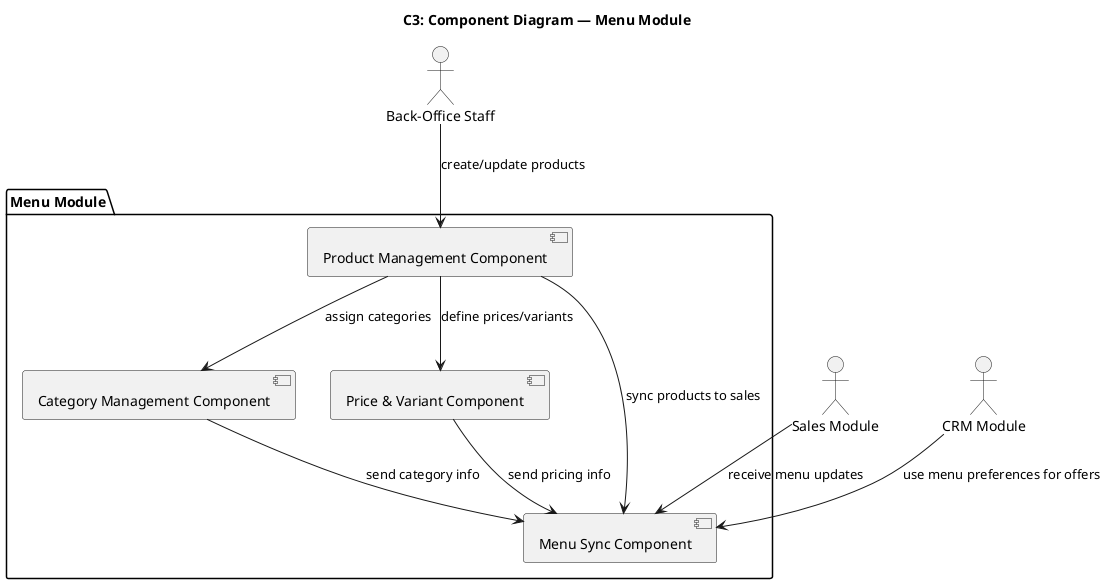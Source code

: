 @startuml C3_MenuModule
title C3: Component Diagram — Menu Module

package "Menu Module" {
    [Product Management Component] as ProductMgmt
    [Category Management Component] as CategoryMgmt
    [Price & Variant Component] as PriceVariant
    [Menu Sync Component] as MenuSync
}

' Internal interactions
ProductMgmt --> CategoryMgmt : assign categories
ProductMgmt --> PriceVariant : define prices/variants
ProductMgmt --> MenuSync : sync products to sales
CategoryMgmt --> MenuSync : send category info
PriceVariant --> MenuSync : send pricing info

' External interactions
actor "Back-Office Staff" as Staff
actor "Sales Module" as SalesMod
actor "CRM Module" as CRMMod

Staff --> ProductMgmt : create/update products
SalesMod --> MenuSync : receive menu updates
CRMMod --> MenuSync : use menu preferences for offers

@enduml
